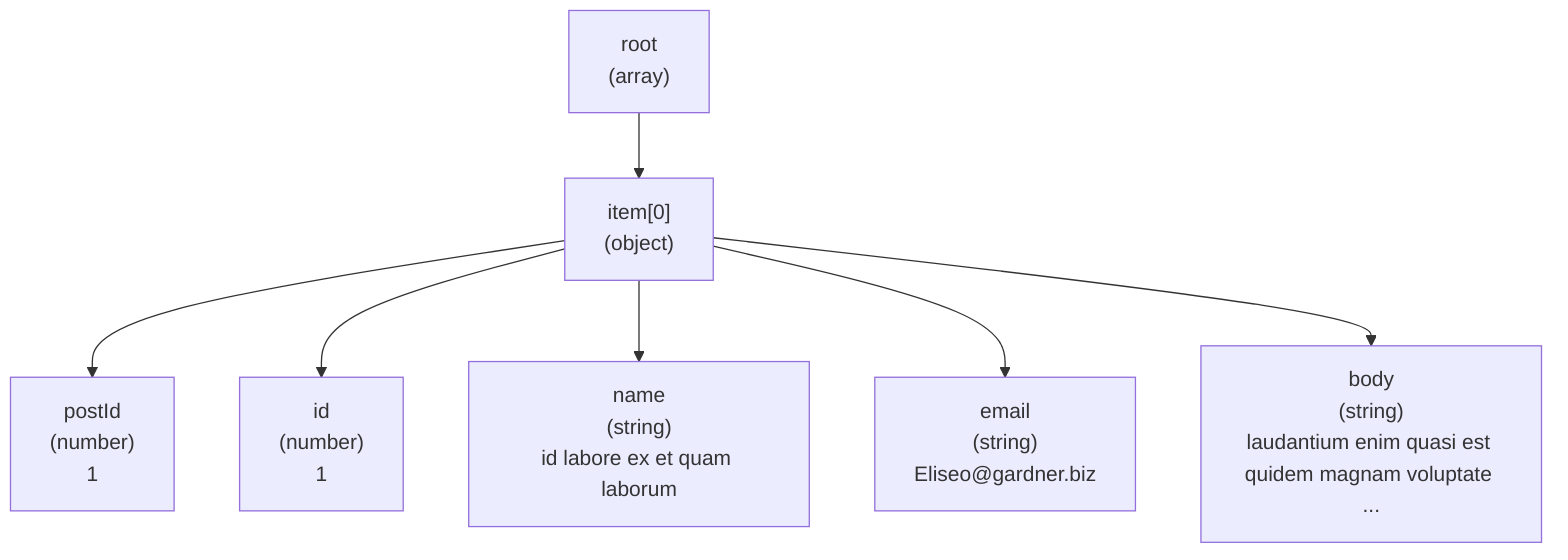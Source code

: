 graph TD
node1["root<br/>(array)"]
node2["item[0]<br/>(object)"]
node1 --> node2
node3["postId<br/>(number)<br/>1"]
node2 --> node3
node4["id<br/>(number)<br/>1"]
node2 --> node4
node5["name<br/>(string)<br/>id labore ex et quam laborum"]
node2 --> node5
node6["email<br/>(string)<br/>Eliseo@gardner.biz"]
node2 --> node6
node7["body<br/>(string)<br/>laudantium enim quasi est quidem magnam voluptate ..."]
node2 --> node7